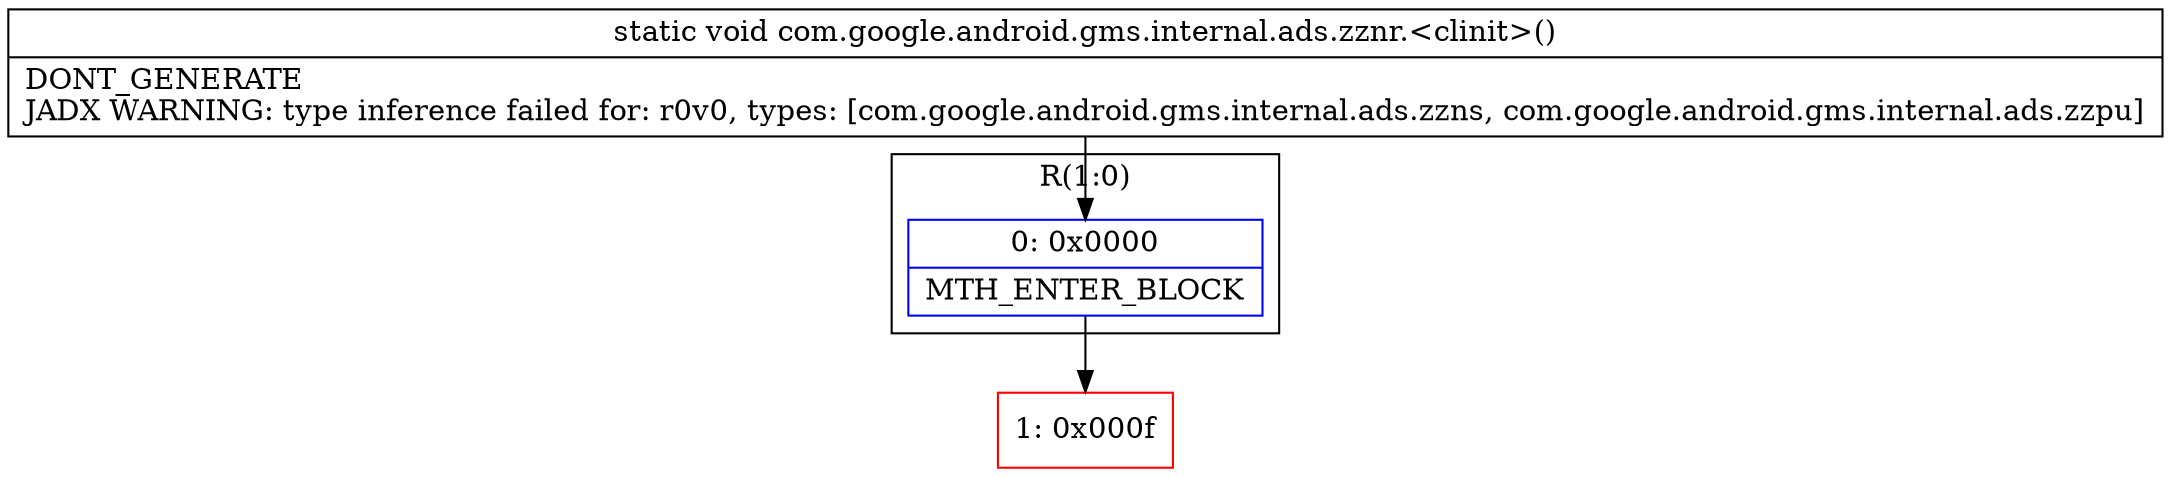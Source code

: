 digraph "CFG forcom.google.android.gms.internal.ads.zznr.\<clinit\>()V" {
subgraph cluster_Region_369256984 {
label = "R(1:0)";
node [shape=record,color=blue];
Node_0 [shape=record,label="{0\:\ 0x0000|MTH_ENTER_BLOCK\l}"];
}
Node_1 [shape=record,color=red,label="{1\:\ 0x000f}"];
MethodNode[shape=record,label="{static void com.google.android.gms.internal.ads.zznr.\<clinit\>()  | DONT_GENERATE\lJADX WARNING: type inference failed for: r0v0, types: [com.google.android.gms.internal.ads.zzns, com.google.android.gms.internal.ads.zzpu]\l}"];
MethodNode -> Node_0;
Node_0 -> Node_1;
}

